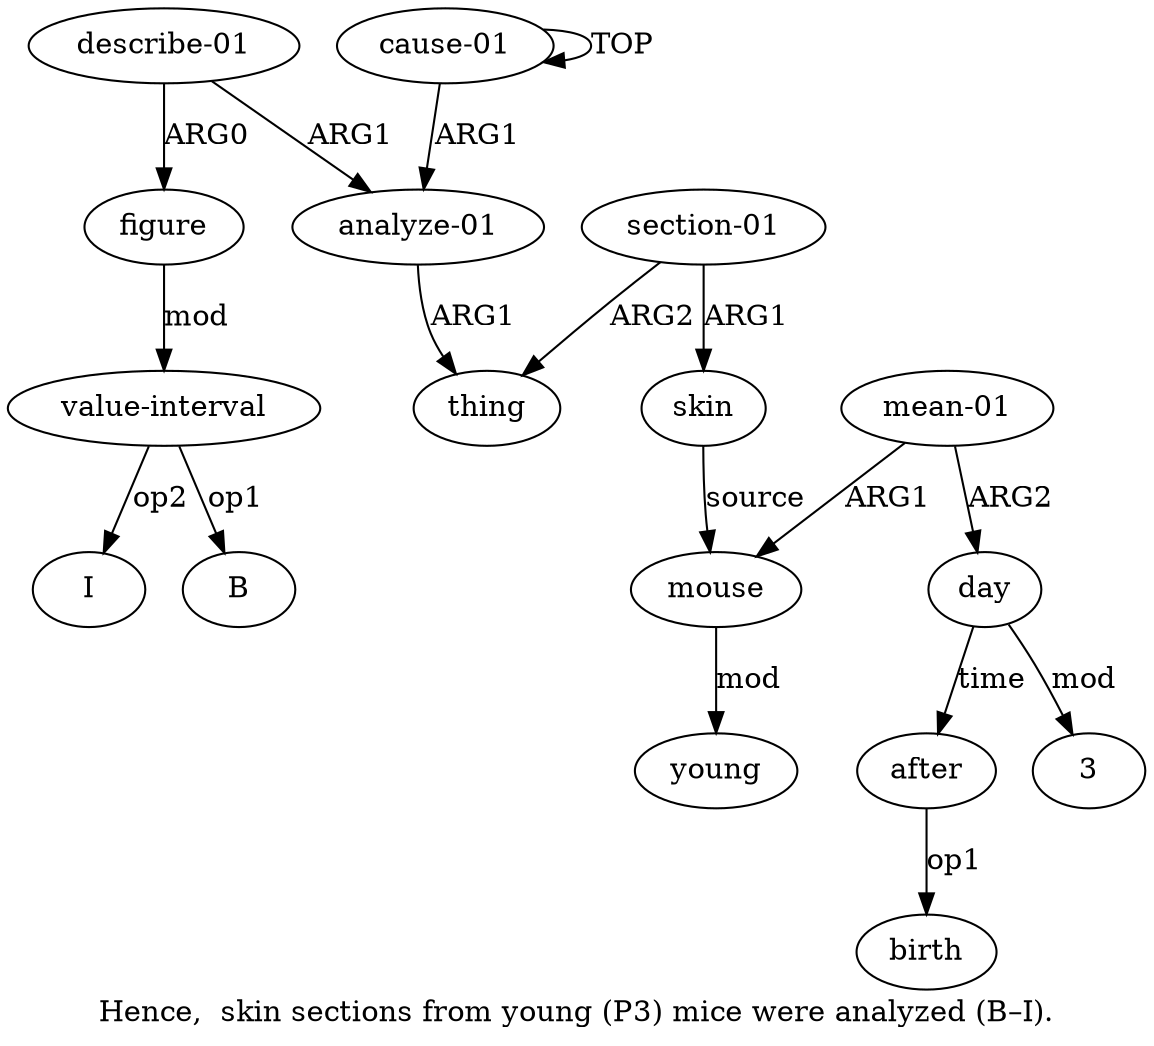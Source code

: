 digraph  {
	graph [label="Hence,  skin sections from young (P3) mice were analyzed (B–I)."];
	node [label="\N"];
	"a13 I"	 [color=black,
		gold_ind=-1,
		gold_label=I,
		label=I,
		test_ind=-1,
		test_label=I];
	a11	 [color=black,
		gold_ind=11,
		gold_label="describe-01",
		label="describe-01",
		test_ind=11,
		test_label="describe-01"];
	a12	 [color=black,
		gold_ind=12,
		gold_label=figure,
		label=figure,
		test_ind=12,
		test_label=figure];
	a11 -> a12 [key=0,
	color=black,
	gold_label=ARG0,
	label=ARG0,
	test_label=ARG0];
a1 [color=black,
	gold_ind=1,
	gold_label="analyze-01",
	label="analyze-01",
	test_ind=1,
	test_label="analyze-01"];
a11 -> a1 [key=0,
color=black,
gold_label=ARG1,
label=ARG1,
test_label=ARG1];
a10 [color=black,
gold_ind=10,
gold_label=birth,
label=birth,
test_ind=10,
test_label=birth];
a13 [color=black,
gold_ind=13,
gold_label="value-interval",
label="value-interval",
test_ind=13,
test_label="value-interval"];
a13 -> "a13 I" [key=0,
color=black,
gold_label=op2,
label=op2,
test_label=op2];
"a13 B" [color=black,
gold_ind=-1,
gold_label=B,
label=B,
test_ind=-1,
test_label=B];
a13 -> "a13 B" [key=0,
color=black,
gold_label=op1,
label=op1,
test_label=op1];
a12 -> a13 [key=0,
color=black,
gold_label=mod,
label=mod,
test_label=mod];
a2 [color=black,
gold_ind=2,
gold_label=thing,
label=thing,
test_ind=2,
test_label=thing];
a1 -> a2 [key=0,
color=black,
gold_label=ARG1,
label=ARG1,
test_label=ARG1];
a0 [color=black,
gold_ind=0,
gold_label="cause-01",
label="cause-01",
test_ind=0,
test_label="cause-01"];
a0 -> a1 [key=0,
color=black,
gold_label=ARG1,
label=ARG1,
test_label=ARG1];
a0 -> a0 [key=0,
color=black,
gold_label=TOP,
label=TOP,
test_label=TOP];
a3 [color=black,
gold_ind=3,
gold_label="section-01",
label="section-01",
test_ind=3,
test_label="section-01"];
a3 -> a2 [key=0,
color=black,
gold_label=ARG2,
label=ARG2,
test_label=ARG2];
a4 [color=black,
gold_ind=4,
gold_label=skin,
label=skin,
test_ind=4,
test_label=skin];
a3 -> a4 [key=0,
color=black,
gold_label=ARG1,
label=ARG1,
test_label=ARG1];
a5 [color=black,
gold_ind=5,
gold_label=mouse,
label=mouse,
test_ind=5,
test_label=mouse];
a6 [color=black,
gold_ind=6,
gold_label=young,
label=young,
test_ind=6,
test_label=young];
a5 -> a6 [key=0,
color=black,
gold_label=mod,
label=mod,
test_label=mod];
a4 -> a5 [key=0,
color=black,
gold_label=source,
label=source,
test_label=source];
a7 [color=black,
gold_ind=7,
gold_label="mean-01",
label="mean-01",
test_ind=7,
test_label="mean-01"];
a7 -> a5 [key=0,
color=black,
gold_label=ARG1,
label=ARG1,
test_label=ARG1];
a8 [color=black,
gold_ind=8,
gold_label=day,
label=day,
test_ind=8,
test_label=day];
a7 -> a8 [key=0,
color=black,
gold_label=ARG2,
label=ARG2,
test_label=ARG2];
a9 [color=black,
gold_ind=9,
gold_label=after,
label=after,
test_ind=9,
test_label=after];
a9 -> a10 [key=0,
color=black,
gold_label=op1,
label=op1,
test_label=op1];
a8 -> a9 [key=0,
color=black,
gold_label=time,
label=time,
test_label=time];
"a8 3" [color=black,
gold_ind=-1,
gold_label=3,
label=3,
test_ind=-1,
test_label=3];
a8 -> "a8 3" [key=0,
color=black,
gold_label=mod,
label=mod,
test_label=mod];
}
